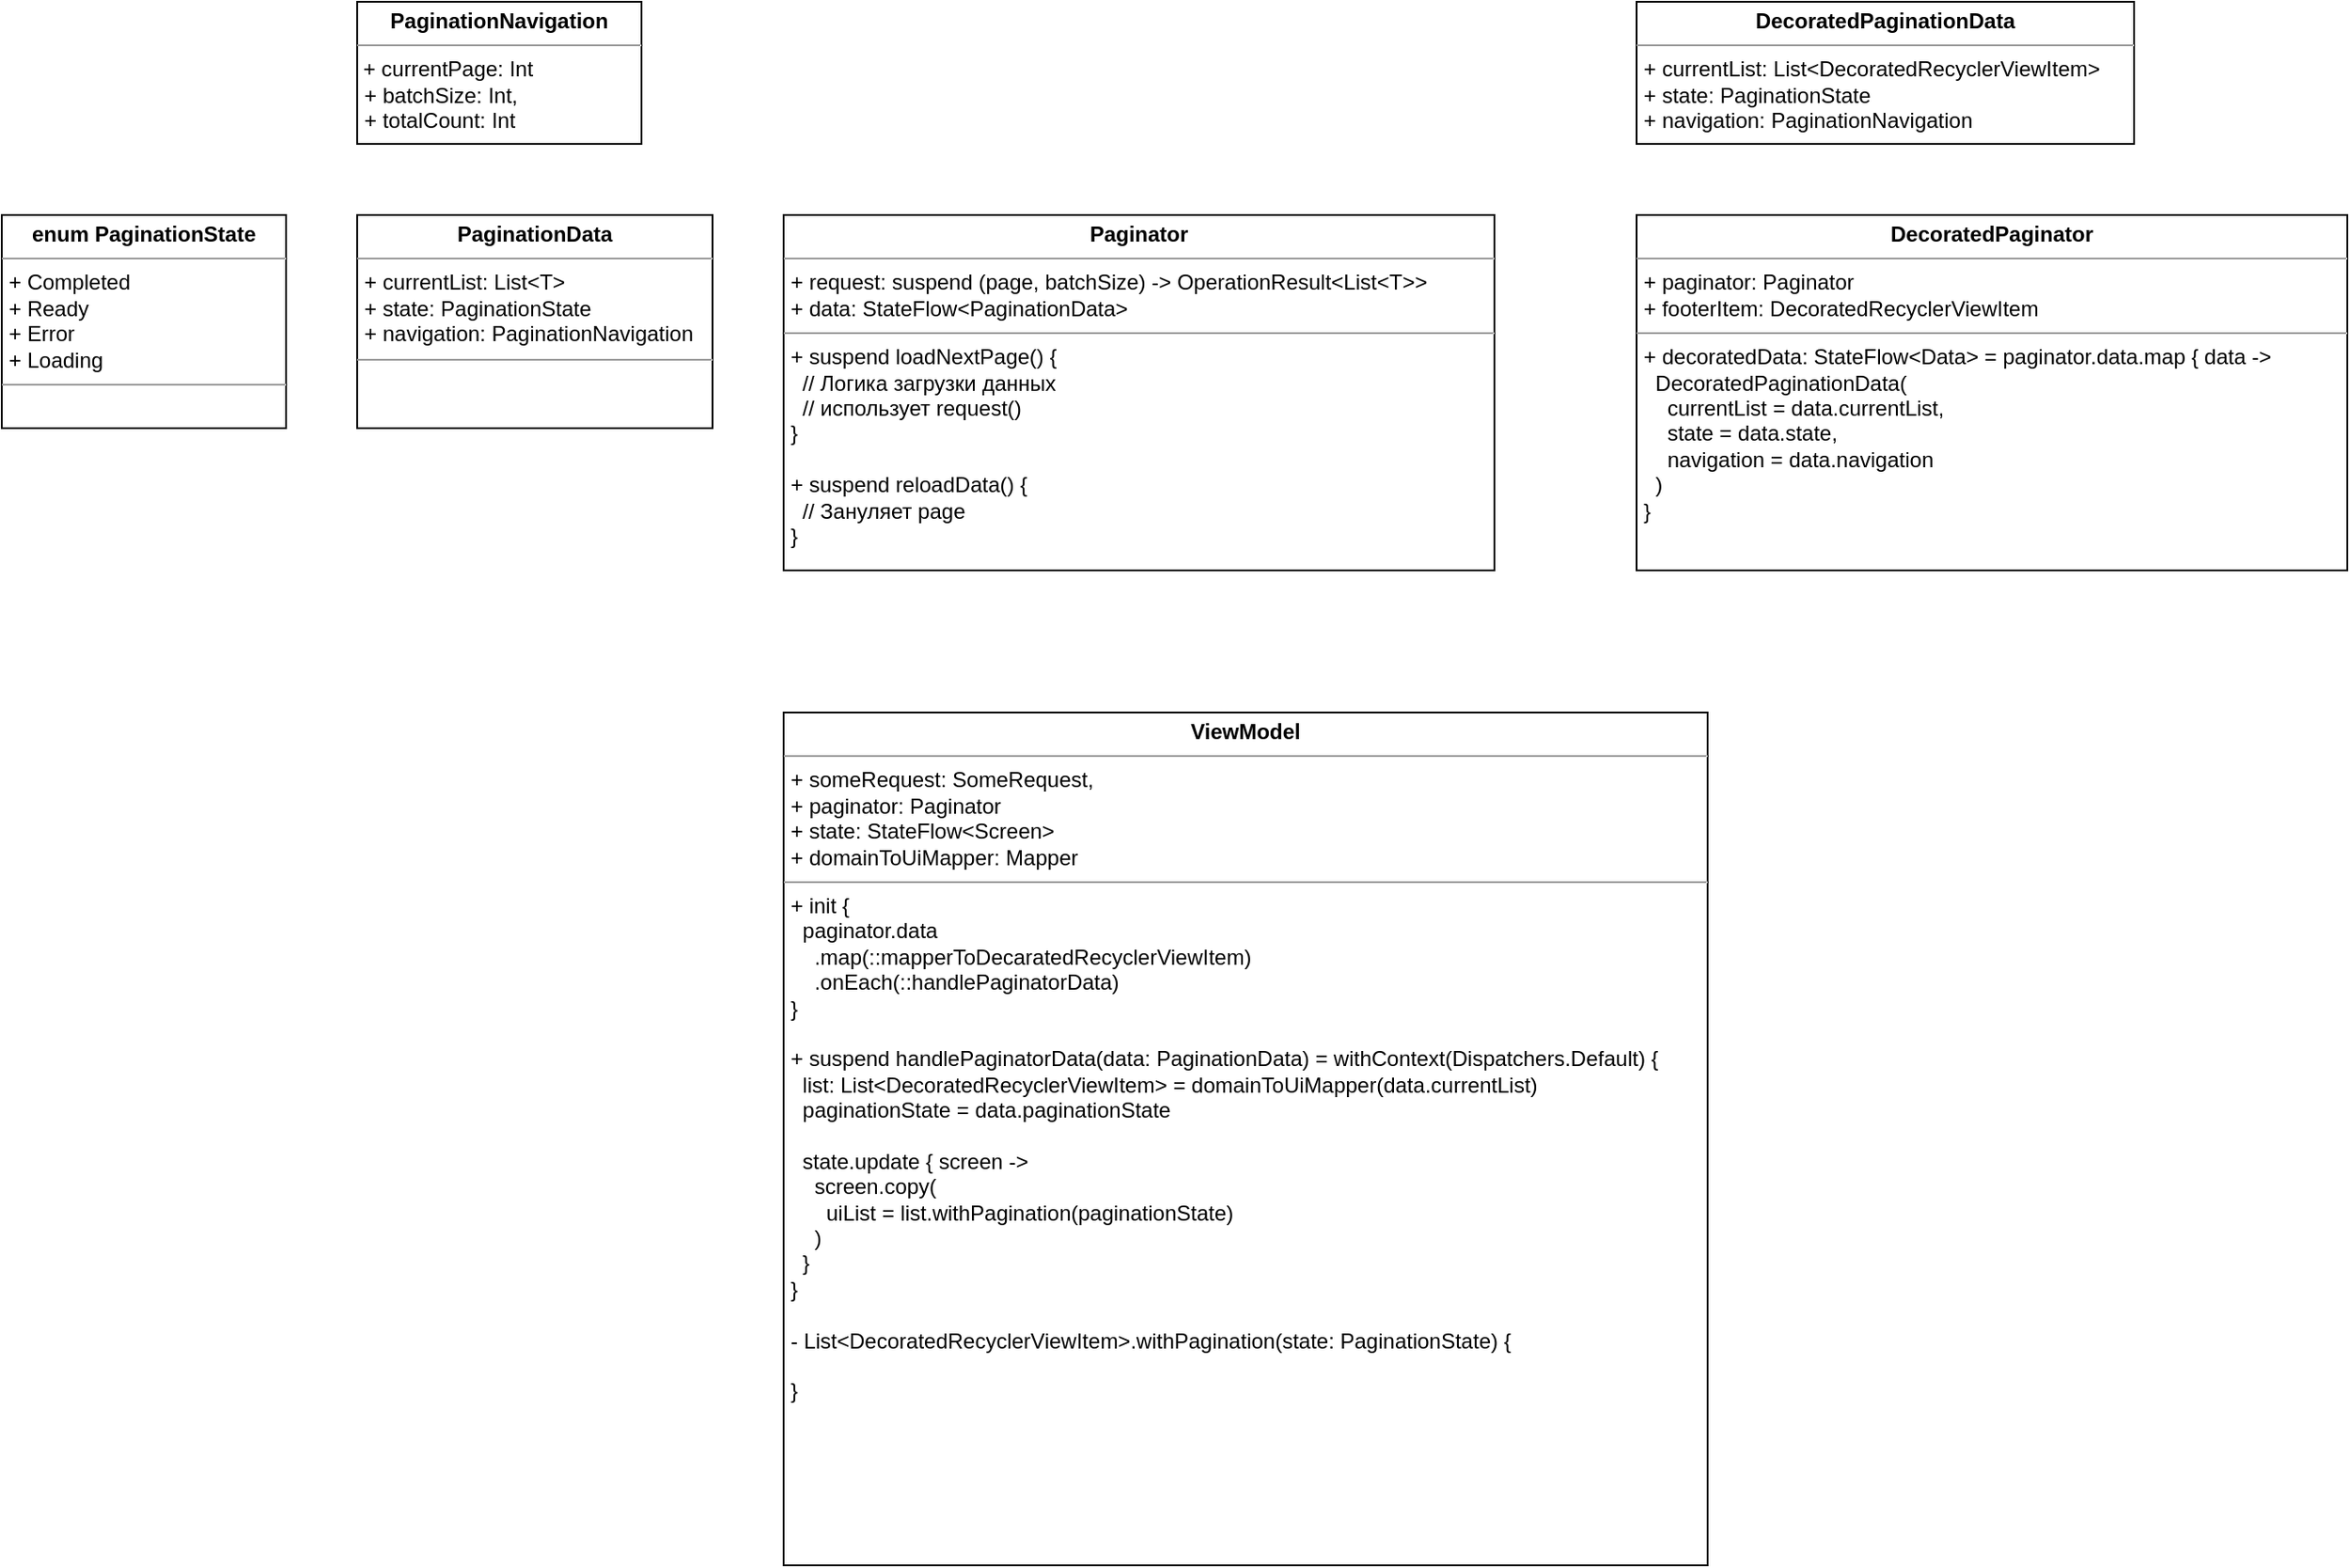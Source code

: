 <mxfile version="22.1.7" type="github">
  <diagram name="Страница — 1" id="BKeoi8arGAfsqAMdIyRO">
    <mxGraphModel dx="770" dy="1583" grid="1" gridSize="10" guides="1" tooltips="1" connect="1" arrows="1" fold="1" page="1" pageScale="1" pageWidth="827" pageHeight="1169" math="0" shadow="0">
      <root>
        <mxCell id="0" />
        <mxCell id="1" parent="0" />
        <mxCell id="5sW-IGkRng8ezyYUU3Sy-1" value="&lt;p style=&quot;margin:0px;margin-top:4px;text-align:center;&quot;&gt;&lt;b&gt;enum PaginationState&lt;br&gt;&lt;/b&gt;&lt;/p&gt;&lt;hr size=&quot;1&quot;&gt;&lt;p style=&quot;margin:0px;margin-left:4px;&quot;&gt;+ Completed&lt;/p&gt;&lt;p style=&quot;margin:0px;margin-left:4px;&quot;&gt;+ Ready&lt;/p&gt;&lt;p style=&quot;margin:0px;margin-left:4px;&quot;&gt;+ Error&lt;/p&gt;&lt;p style=&quot;margin:0px;margin-left:4px;&quot;&gt;+ Loading&lt;br&gt;&lt;/p&gt;&lt;hr size=&quot;1&quot;&gt;" style="verticalAlign=top;align=left;overflow=fill;fontSize=12;fontFamily=Helvetica;html=1;whiteSpace=wrap;rounded=0;" vertex="1" parent="1">
          <mxGeometry x="280" y="80" width="160" height="120" as="geometry" />
        </mxCell>
        <mxCell id="5sW-IGkRng8ezyYUU3Sy-2" value="&lt;p style=&quot;margin:0px;margin-top:4px;text-align:center;&quot;&gt;&lt;b&gt;PaginationData&lt;/b&gt;&lt;/p&gt;&lt;hr size=&quot;1&quot;&gt;&lt;p style=&quot;margin:0px;margin-left:4px;&quot;&gt;+ currentList: List&amp;lt;T&amp;gt;&lt;/p&gt;&lt;p style=&quot;margin:0px;margin-left:4px;&quot;&gt;+ state: PaginationState&lt;/p&gt;&lt;p style=&quot;margin:0px;margin-left:4px;&quot;&gt;+ navigation: PaginationNavigation&lt;br&gt;&lt;/p&gt;&lt;hr size=&quot;1&quot;&gt;" style="verticalAlign=top;align=left;overflow=fill;fontSize=12;fontFamily=Helvetica;html=1;whiteSpace=wrap;rounded=0;" vertex="1" parent="1">
          <mxGeometry x="480" y="80" width="200" height="120" as="geometry" />
        </mxCell>
        <mxCell id="5sW-IGkRng8ezyYUU3Sy-5" value="&lt;p style=&quot;margin:0px;margin-top:4px;text-align:center;&quot;&gt;&lt;b&gt;Paginator&lt;/b&gt;&lt;/p&gt;&lt;hr size=&quot;1&quot;&gt;&lt;p style=&quot;margin:0px;margin-left:4px;&quot;&gt;+ request: suspend (page, batchSize) -&amp;gt; OperationResult&amp;lt;List&amp;lt;T&amp;gt;&amp;gt;&lt;br&gt;&lt;/p&gt;&lt;p style=&quot;margin:0px;margin-left:4px;&quot;&gt;+ data: StateFlow&amp;lt;PaginationData&amp;gt;&lt;/p&gt;&lt;hr size=&quot;1&quot;&gt;&lt;p style=&quot;margin:0px;margin-left:4px;&quot;&gt;+ suspend loadNextPage() {&lt;/p&gt;&lt;p style=&quot;margin:0px;margin-left:4px;&quot;&gt;&amp;nbsp; // Логика загрузки данных&lt;/p&gt;&lt;p style=&quot;margin:0px;margin-left:4px;&quot;&gt;&amp;nbsp; // использует request()&lt;br&gt;&lt;/p&gt;&lt;p style=&quot;margin:0px;margin-left:4px;&quot;&gt;}&lt;/p&gt;&lt;p style=&quot;margin:0px;margin-left:4px;&quot;&gt;&lt;br&gt;&lt;/p&gt;&lt;p style=&quot;margin:0px;margin-left:4px;&quot;&gt;+ suspend reloadData() {&lt;/p&gt;&lt;p style=&quot;margin:0px;margin-left:4px;&quot;&gt;&amp;nbsp; // Зануляет page&lt;br&gt;&lt;/p&gt;&lt;p style=&quot;margin:0px;margin-left:4px;&quot;&gt;}&lt;br&gt;&lt;/p&gt;" style="verticalAlign=top;align=left;overflow=fill;fontSize=12;fontFamily=Helvetica;html=1;whiteSpace=wrap;rounded=0;" vertex="1" parent="1">
          <mxGeometry x="720" y="80" width="400" height="200" as="geometry" />
        </mxCell>
        <mxCell id="5sW-IGkRng8ezyYUU3Sy-6" value="&lt;p style=&quot;margin:0px;margin-top:4px;text-align:center;&quot;&gt;&lt;b&gt;PaginationNavigation&lt;/b&gt;&lt;/p&gt;&lt;hr size=&quot;1&quot;&gt;&amp;nbsp;+ currentPage: Int&lt;p style=&quot;margin:0px;margin-left:4px;&quot;&gt;+ batchSize: Int,&lt;/p&gt;&lt;p style=&quot;margin:0px;margin-left:4px;&quot;&gt;+ totalCount: Int&lt;br&gt;&lt;/p&gt;&lt;hr size=&quot;1&quot;&gt;" style="verticalAlign=top;align=left;overflow=fill;fontSize=12;fontFamily=Helvetica;html=1;whiteSpace=wrap;rounded=0;" vertex="1" parent="1">
          <mxGeometry x="480" y="-40" width="160" height="80" as="geometry" />
        </mxCell>
        <mxCell id="5sW-IGkRng8ezyYUU3Sy-11" value="&lt;p style=&quot;margin:0px;margin-top:4px;text-align:center;&quot;&gt;&lt;b&gt;ViewModel&lt;/b&gt;&lt;/p&gt;&lt;hr size=&quot;1&quot;&gt;&lt;p style=&quot;margin:0px;margin-left:4px;&quot;&gt;+ someRequest: SomeRequest,&lt;br&gt;&lt;/p&gt;&lt;p style=&quot;margin:0px;margin-left:4px;&quot;&gt;+ paginator: Paginator&lt;/p&gt;&lt;p style=&quot;margin:0px;margin-left:4px;&quot;&gt;+ state: StateFlow&amp;lt;Screen&amp;gt;&lt;/p&gt;&lt;p style=&quot;margin:0px;margin-left:4px;&quot;&gt;+ domainToUiMapper: Mapper&lt;br&gt;&lt;/p&gt;&lt;hr size=&quot;1&quot;&gt;&lt;p style=&quot;margin:0px;margin-left:4px;&quot;&gt;+ init {&lt;/p&gt;&lt;p style=&quot;margin:0px;margin-left:4px;&quot;&gt;&amp;nbsp; paginator.data&lt;/p&gt;&lt;p style=&quot;margin:0px;margin-left:4px;&quot;&gt;&amp;nbsp;&amp;nbsp;&amp;nbsp; .map(::mapperToDecaratedRecyclerViewItem)&lt;/p&gt;&lt;p style=&quot;margin:0px;margin-left:4px;&quot;&gt;&amp;nbsp;&amp;nbsp;&amp;nbsp; .onEach(::handlePaginatorData)&lt;br&gt;&lt;/p&gt;&lt;p style=&quot;margin:0px;margin-left:4px;&quot;&gt;}&lt;/p&gt;&lt;p style=&quot;margin:0px;margin-left:4px;&quot;&gt;&lt;br&gt;&lt;/p&gt;&lt;p style=&quot;margin:0px;margin-left:4px;&quot;&gt;+ suspend handlePaginatorData(data: PaginationData) = withContext(Dispatchers.Default) {&lt;/p&gt;&lt;p style=&quot;margin:0px;margin-left:4px;&quot;&gt;&amp;nbsp; list: List&amp;lt;DecoratedRecyclerViewItem&amp;gt; = domainToUiMapper(data.currentList)&lt;br&gt;&lt;/p&gt;&lt;p style=&quot;margin:0px;margin-left:4px;&quot;&gt;&amp;nbsp; paginationState = data.paginationState&lt;/p&gt;&lt;p style=&quot;margin:0px;margin-left:4px;&quot;&gt;&lt;br&gt;&lt;/p&gt;&lt;p style=&quot;margin:0px;margin-left:4px;&quot;&gt;&amp;nbsp; state.update { screen -&amp;gt;&lt;br&gt;&lt;/p&gt;&lt;p style=&quot;margin:0px;margin-left:4px;&quot;&gt;&amp;nbsp;&amp;nbsp;&amp;nbsp; screen.copy(&lt;/p&gt;&lt;p style=&quot;margin:0px;margin-left:4px;&quot;&gt;&amp;nbsp;&amp;nbsp;&amp;nbsp;&amp;nbsp;&amp;nbsp; uiList = list.withPagination(paginationState)&lt;br&gt;&lt;/p&gt;&lt;p style=&quot;margin:0px;margin-left:4px;&quot;&gt;&amp;nbsp;&amp;nbsp;&amp;nbsp; )&lt;br&gt;&lt;/p&gt;&lt;p style=&quot;margin:0px;margin-left:4px;&quot;&gt;&amp;nbsp; }&lt;br&gt;&lt;/p&gt;&lt;p style=&quot;margin:0px;margin-left:4px;&quot;&gt;}&lt;/p&gt;&lt;p style=&quot;margin:0px;margin-left:4px;&quot;&gt;&lt;br&gt;&lt;/p&gt;&lt;p style=&quot;margin:0px;margin-left:4px;&quot;&gt;- List&amp;lt;DecoratedRecyclerViewItem&amp;gt;.withPagination(state: PaginationState) {&lt;/p&gt;&lt;p style=&quot;margin:0px;margin-left:4px;&quot;&gt;&amp;nbsp; &lt;br&gt;&lt;/p&gt;&lt;p style=&quot;margin:0px;margin-left:4px;&quot;&gt;}&lt;br&gt;&lt;/p&gt;" style="verticalAlign=top;align=left;overflow=fill;fontSize=12;fontFamily=Helvetica;html=1;whiteSpace=wrap;" vertex="1" parent="1">
          <mxGeometry x="720" y="360" width="520" height="480" as="geometry" />
        </mxCell>
        <mxCell id="5sW-IGkRng8ezyYUU3Sy-12" value="&lt;p style=&quot;margin:0px;margin-top:4px;text-align:center;&quot;&gt;&lt;b&gt;DecoratedPaginator&lt;/b&gt;&lt;/p&gt;&lt;hr size=&quot;1&quot;&gt;&lt;p style=&quot;margin:0px;margin-left:4px;&quot;&gt;+ paginator: Paginator&lt;/p&gt;&lt;p style=&quot;margin:0px;margin-left:4px;&quot;&gt;+ footerItem: DecoratedRecyclerViewItem&lt;br&gt;&lt;/p&gt;&lt;hr size=&quot;1&quot;&gt;&lt;p style=&quot;margin:0px;margin-left:4px;&quot;&gt;+ decoratedData: StateFlow&amp;lt;Data&amp;gt; = paginator.data.map { data -&amp;gt;&lt;br&gt;&lt;/p&gt;&lt;p style=&quot;margin:0px;margin-left:4px;&quot;&gt;&amp;nbsp; DecoratedPaginationData(&lt;/p&gt;&lt;p style=&quot;margin:0px;margin-left:4px;&quot;&gt;&amp;nbsp;&amp;nbsp;&amp;nbsp; currentList = data.currentList,&lt;/p&gt;&lt;p style=&quot;margin:0px;margin-left:4px;&quot;&gt;&amp;nbsp;&amp;nbsp;&amp;nbsp; state = data.state,&lt;/p&gt;&lt;p style=&quot;margin:0px;margin-left:4px;&quot;&gt;&amp;nbsp;&amp;nbsp;&amp;nbsp; navigation = data.navigation&lt;br&gt;&lt;/p&gt;&lt;p style=&quot;margin:0px;margin-left:4px;&quot;&gt;&amp;nbsp; )&lt;br&gt;&lt;/p&gt;&lt;p style=&quot;margin:0px;margin-left:4px;&quot;&gt;}&lt;br&gt;&lt;/p&gt;" style="verticalAlign=top;align=left;overflow=fill;fontSize=12;fontFamily=Helvetica;html=1;whiteSpace=wrap;" vertex="1" parent="1">
          <mxGeometry x="1200" y="80" width="400" height="200" as="geometry" />
        </mxCell>
        <mxCell id="5sW-IGkRng8ezyYUU3Sy-13" value="&lt;p style=&quot;margin:0px;margin-top:4px;text-align:center;&quot;&gt;&lt;b&gt;DecoratedPaginationData&lt;/b&gt;&lt;/p&gt;&lt;hr size=&quot;1&quot;&gt;&lt;p style=&quot;margin:0px;margin-left:4px;&quot;&gt;+ currentList: List&amp;lt;DecoratedRecyclerViewItem&amp;gt;&lt;/p&gt;&lt;p style=&quot;margin:0px;margin-left:4px;&quot;&gt;+ state: PaginationState&lt;/p&gt;&lt;p style=&quot;margin:0px;margin-left:4px;&quot;&gt;+ navigation: PaginationNavigation&lt;br&gt;&lt;/p&gt;&lt;hr size=&quot;1&quot;&gt;" style="verticalAlign=top;align=left;overflow=fill;fontSize=12;fontFamily=Helvetica;html=1;whiteSpace=wrap;rounded=0;" vertex="1" parent="1">
          <mxGeometry x="1200" y="-40" width="280" height="80" as="geometry" />
        </mxCell>
      </root>
    </mxGraphModel>
  </diagram>
</mxfile>

